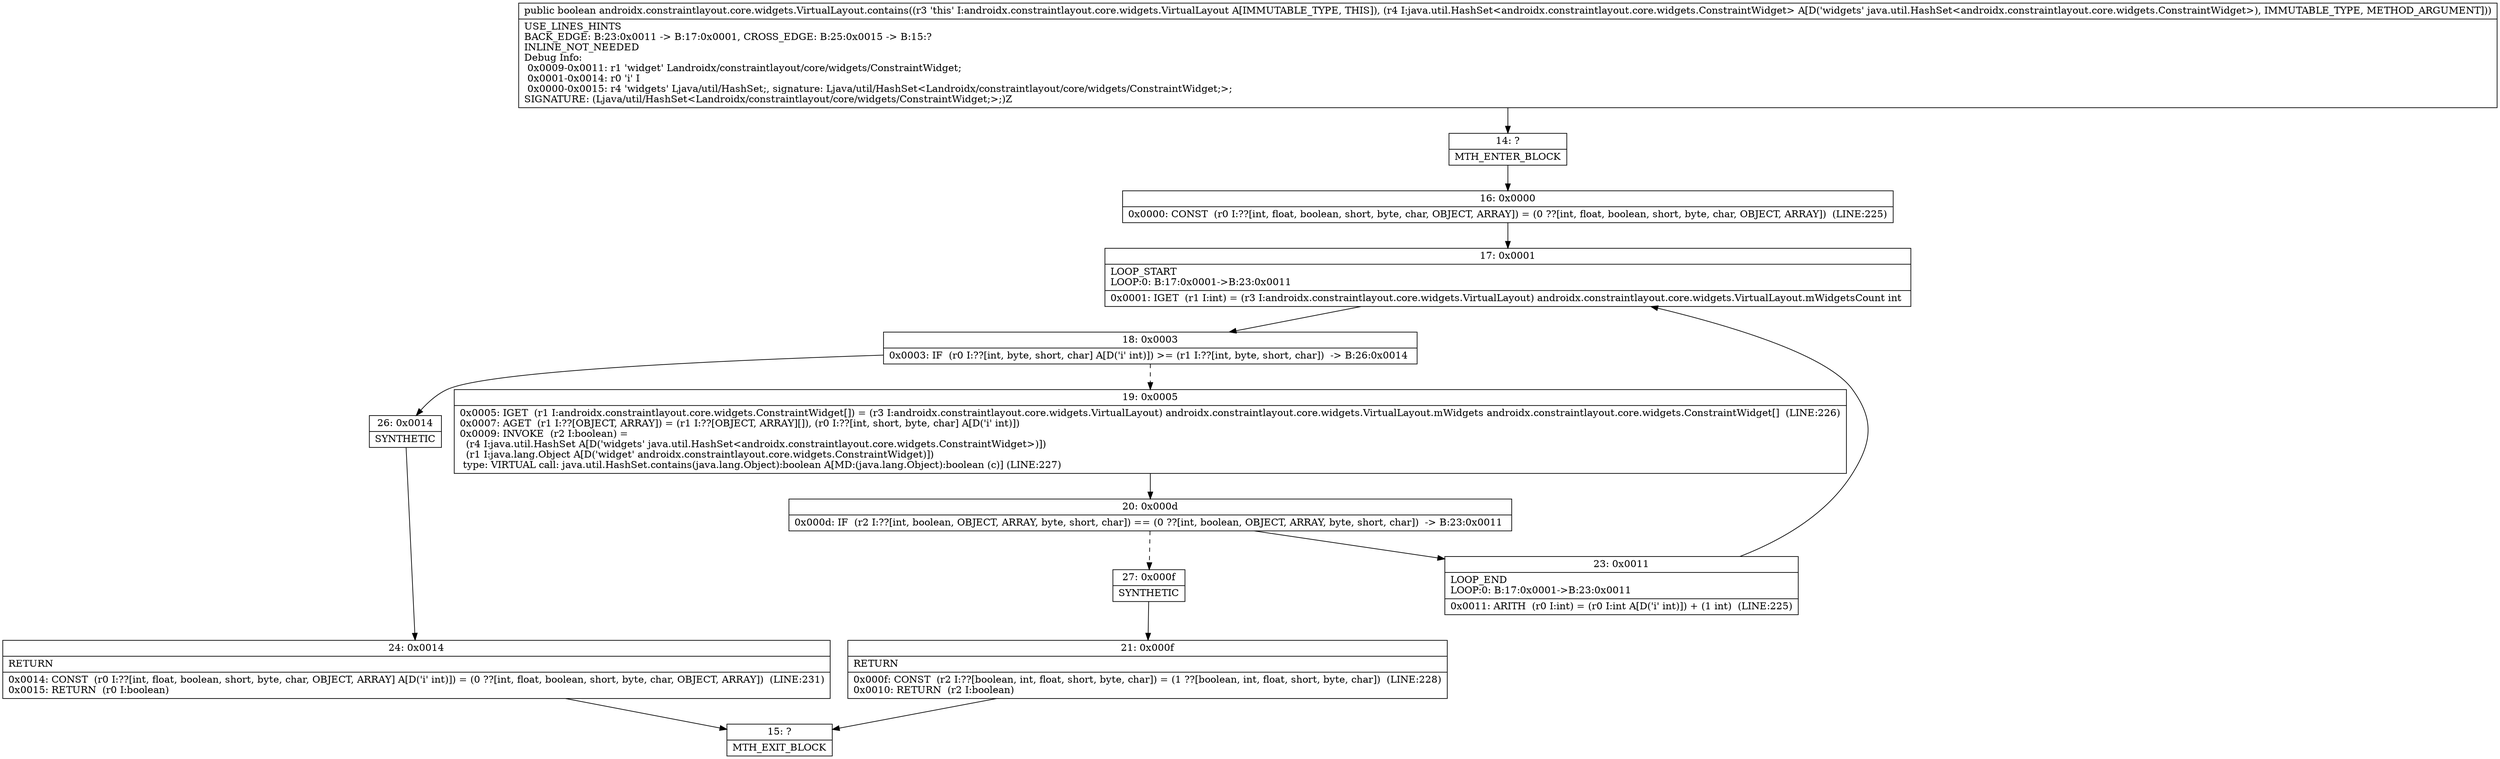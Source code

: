 digraph "CFG forandroidx.constraintlayout.core.widgets.VirtualLayout.contains(Ljava\/util\/HashSet;)Z" {
Node_14 [shape=record,label="{14\:\ ?|MTH_ENTER_BLOCK\l}"];
Node_16 [shape=record,label="{16\:\ 0x0000|0x0000: CONST  (r0 I:??[int, float, boolean, short, byte, char, OBJECT, ARRAY]) = (0 ??[int, float, boolean, short, byte, char, OBJECT, ARRAY])  (LINE:225)\l}"];
Node_17 [shape=record,label="{17\:\ 0x0001|LOOP_START\lLOOP:0: B:17:0x0001\-\>B:23:0x0011\l|0x0001: IGET  (r1 I:int) = (r3 I:androidx.constraintlayout.core.widgets.VirtualLayout) androidx.constraintlayout.core.widgets.VirtualLayout.mWidgetsCount int \l}"];
Node_18 [shape=record,label="{18\:\ 0x0003|0x0003: IF  (r0 I:??[int, byte, short, char] A[D('i' int)]) \>= (r1 I:??[int, byte, short, char])  \-\> B:26:0x0014 \l}"];
Node_19 [shape=record,label="{19\:\ 0x0005|0x0005: IGET  (r1 I:androidx.constraintlayout.core.widgets.ConstraintWidget[]) = (r3 I:androidx.constraintlayout.core.widgets.VirtualLayout) androidx.constraintlayout.core.widgets.VirtualLayout.mWidgets androidx.constraintlayout.core.widgets.ConstraintWidget[]  (LINE:226)\l0x0007: AGET  (r1 I:??[OBJECT, ARRAY]) = (r1 I:??[OBJECT, ARRAY][]), (r0 I:??[int, short, byte, char] A[D('i' int)]) \l0x0009: INVOKE  (r2 I:boolean) = \l  (r4 I:java.util.HashSet A[D('widgets' java.util.HashSet\<androidx.constraintlayout.core.widgets.ConstraintWidget\>)])\l  (r1 I:java.lang.Object A[D('widget' androidx.constraintlayout.core.widgets.ConstraintWidget)])\l type: VIRTUAL call: java.util.HashSet.contains(java.lang.Object):boolean A[MD:(java.lang.Object):boolean (c)] (LINE:227)\l}"];
Node_20 [shape=record,label="{20\:\ 0x000d|0x000d: IF  (r2 I:??[int, boolean, OBJECT, ARRAY, byte, short, char]) == (0 ??[int, boolean, OBJECT, ARRAY, byte, short, char])  \-\> B:23:0x0011 \l}"];
Node_23 [shape=record,label="{23\:\ 0x0011|LOOP_END\lLOOP:0: B:17:0x0001\-\>B:23:0x0011\l|0x0011: ARITH  (r0 I:int) = (r0 I:int A[D('i' int)]) + (1 int)  (LINE:225)\l}"];
Node_27 [shape=record,label="{27\:\ 0x000f|SYNTHETIC\l}"];
Node_21 [shape=record,label="{21\:\ 0x000f|RETURN\l|0x000f: CONST  (r2 I:??[boolean, int, float, short, byte, char]) = (1 ??[boolean, int, float, short, byte, char])  (LINE:228)\l0x0010: RETURN  (r2 I:boolean) \l}"];
Node_15 [shape=record,label="{15\:\ ?|MTH_EXIT_BLOCK\l}"];
Node_26 [shape=record,label="{26\:\ 0x0014|SYNTHETIC\l}"];
Node_24 [shape=record,label="{24\:\ 0x0014|RETURN\l|0x0014: CONST  (r0 I:??[int, float, boolean, short, byte, char, OBJECT, ARRAY] A[D('i' int)]) = (0 ??[int, float, boolean, short, byte, char, OBJECT, ARRAY])  (LINE:231)\l0x0015: RETURN  (r0 I:boolean) \l}"];
MethodNode[shape=record,label="{public boolean androidx.constraintlayout.core.widgets.VirtualLayout.contains((r3 'this' I:androidx.constraintlayout.core.widgets.VirtualLayout A[IMMUTABLE_TYPE, THIS]), (r4 I:java.util.HashSet\<androidx.constraintlayout.core.widgets.ConstraintWidget\> A[D('widgets' java.util.HashSet\<androidx.constraintlayout.core.widgets.ConstraintWidget\>), IMMUTABLE_TYPE, METHOD_ARGUMENT]))  | USE_LINES_HINTS\lBACK_EDGE: B:23:0x0011 \-\> B:17:0x0001, CROSS_EDGE: B:25:0x0015 \-\> B:15:?\lINLINE_NOT_NEEDED\lDebug Info:\l  0x0009\-0x0011: r1 'widget' Landroidx\/constraintlayout\/core\/widgets\/ConstraintWidget;\l  0x0001\-0x0014: r0 'i' I\l  0x0000\-0x0015: r4 'widgets' Ljava\/util\/HashSet;, signature: Ljava\/util\/HashSet\<Landroidx\/constraintlayout\/core\/widgets\/ConstraintWidget;\>;\lSIGNATURE: (Ljava\/util\/HashSet\<Landroidx\/constraintlayout\/core\/widgets\/ConstraintWidget;\>;)Z\l}"];
MethodNode -> Node_14;Node_14 -> Node_16;
Node_16 -> Node_17;
Node_17 -> Node_18;
Node_18 -> Node_19[style=dashed];
Node_18 -> Node_26;
Node_19 -> Node_20;
Node_20 -> Node_23;
Node_20 -> Node_27[style=dashed];
Node_23 -> Node_17;
Node_27 -> Node_21;
Node_21 -> Node_15;
Node_26 -> Node_24;
Node_24 -> Node_15;
}

